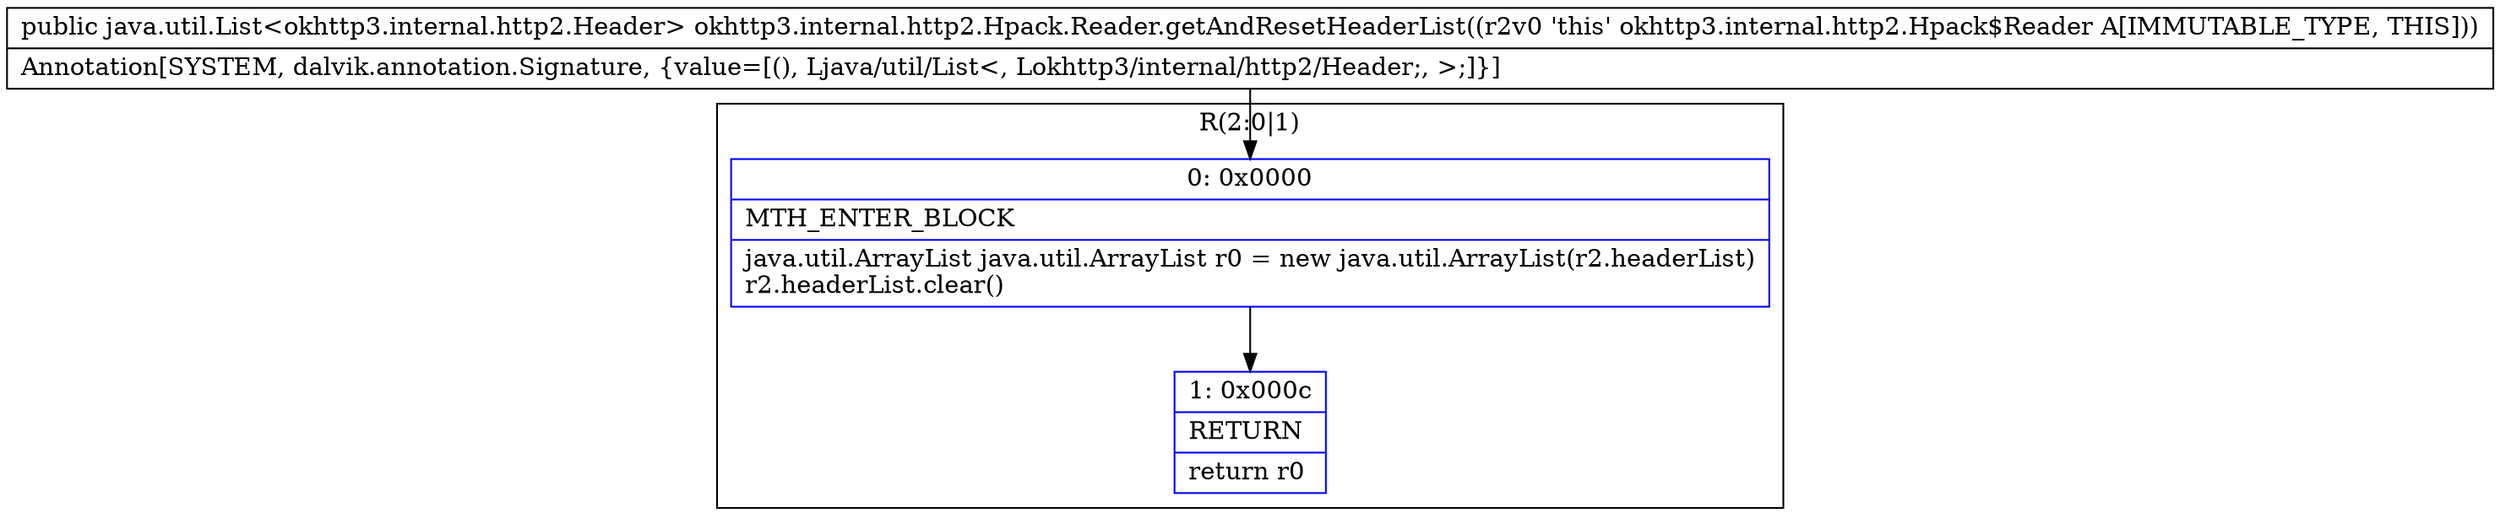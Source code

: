 digraph "CFG forokhttp3.internal.http2.Hpack.Reader.getAndResetHeaderList()Ljava\/util\/List;" {
subgraph cluster_Region_61372232 {
label = "R(2:0|1)";
node [shape=record,color=blue];
Node_0 [shape=record,label="{0\:\ 0x0000|MTH_ENTER_BLOCK\l|java.util.ArrayList java.util.ArrayList r0 = new java.util.ArrayList(r2.headerList)\lr2.headerList.clear()\l}"];
Node_1 [shape=record,label="{1\:\ 0x000c|RETURN\l|return r0\l}"];
}
MethodNode[shape=record,label="{public java.util.List\<okhttp3.internal.http2.Header\> okhttp3.internal.http2.Hpack.Reader.getAndResetHeaderList((r2v0 'this' okhttp3.internal.http2.Hpack$Reader A[IMMUTABLE_TYPE, THIS]))  | Annotation[SYSTEM, dalvik.annotation.Signature, \{value=[(), Ljava\/util\/List\<, Lokhttp3\/internal\/http2\/Header;, \>;]\}]\l}"];
MethodNode -> Node_0;
Node_0 -> Node_1;
}

